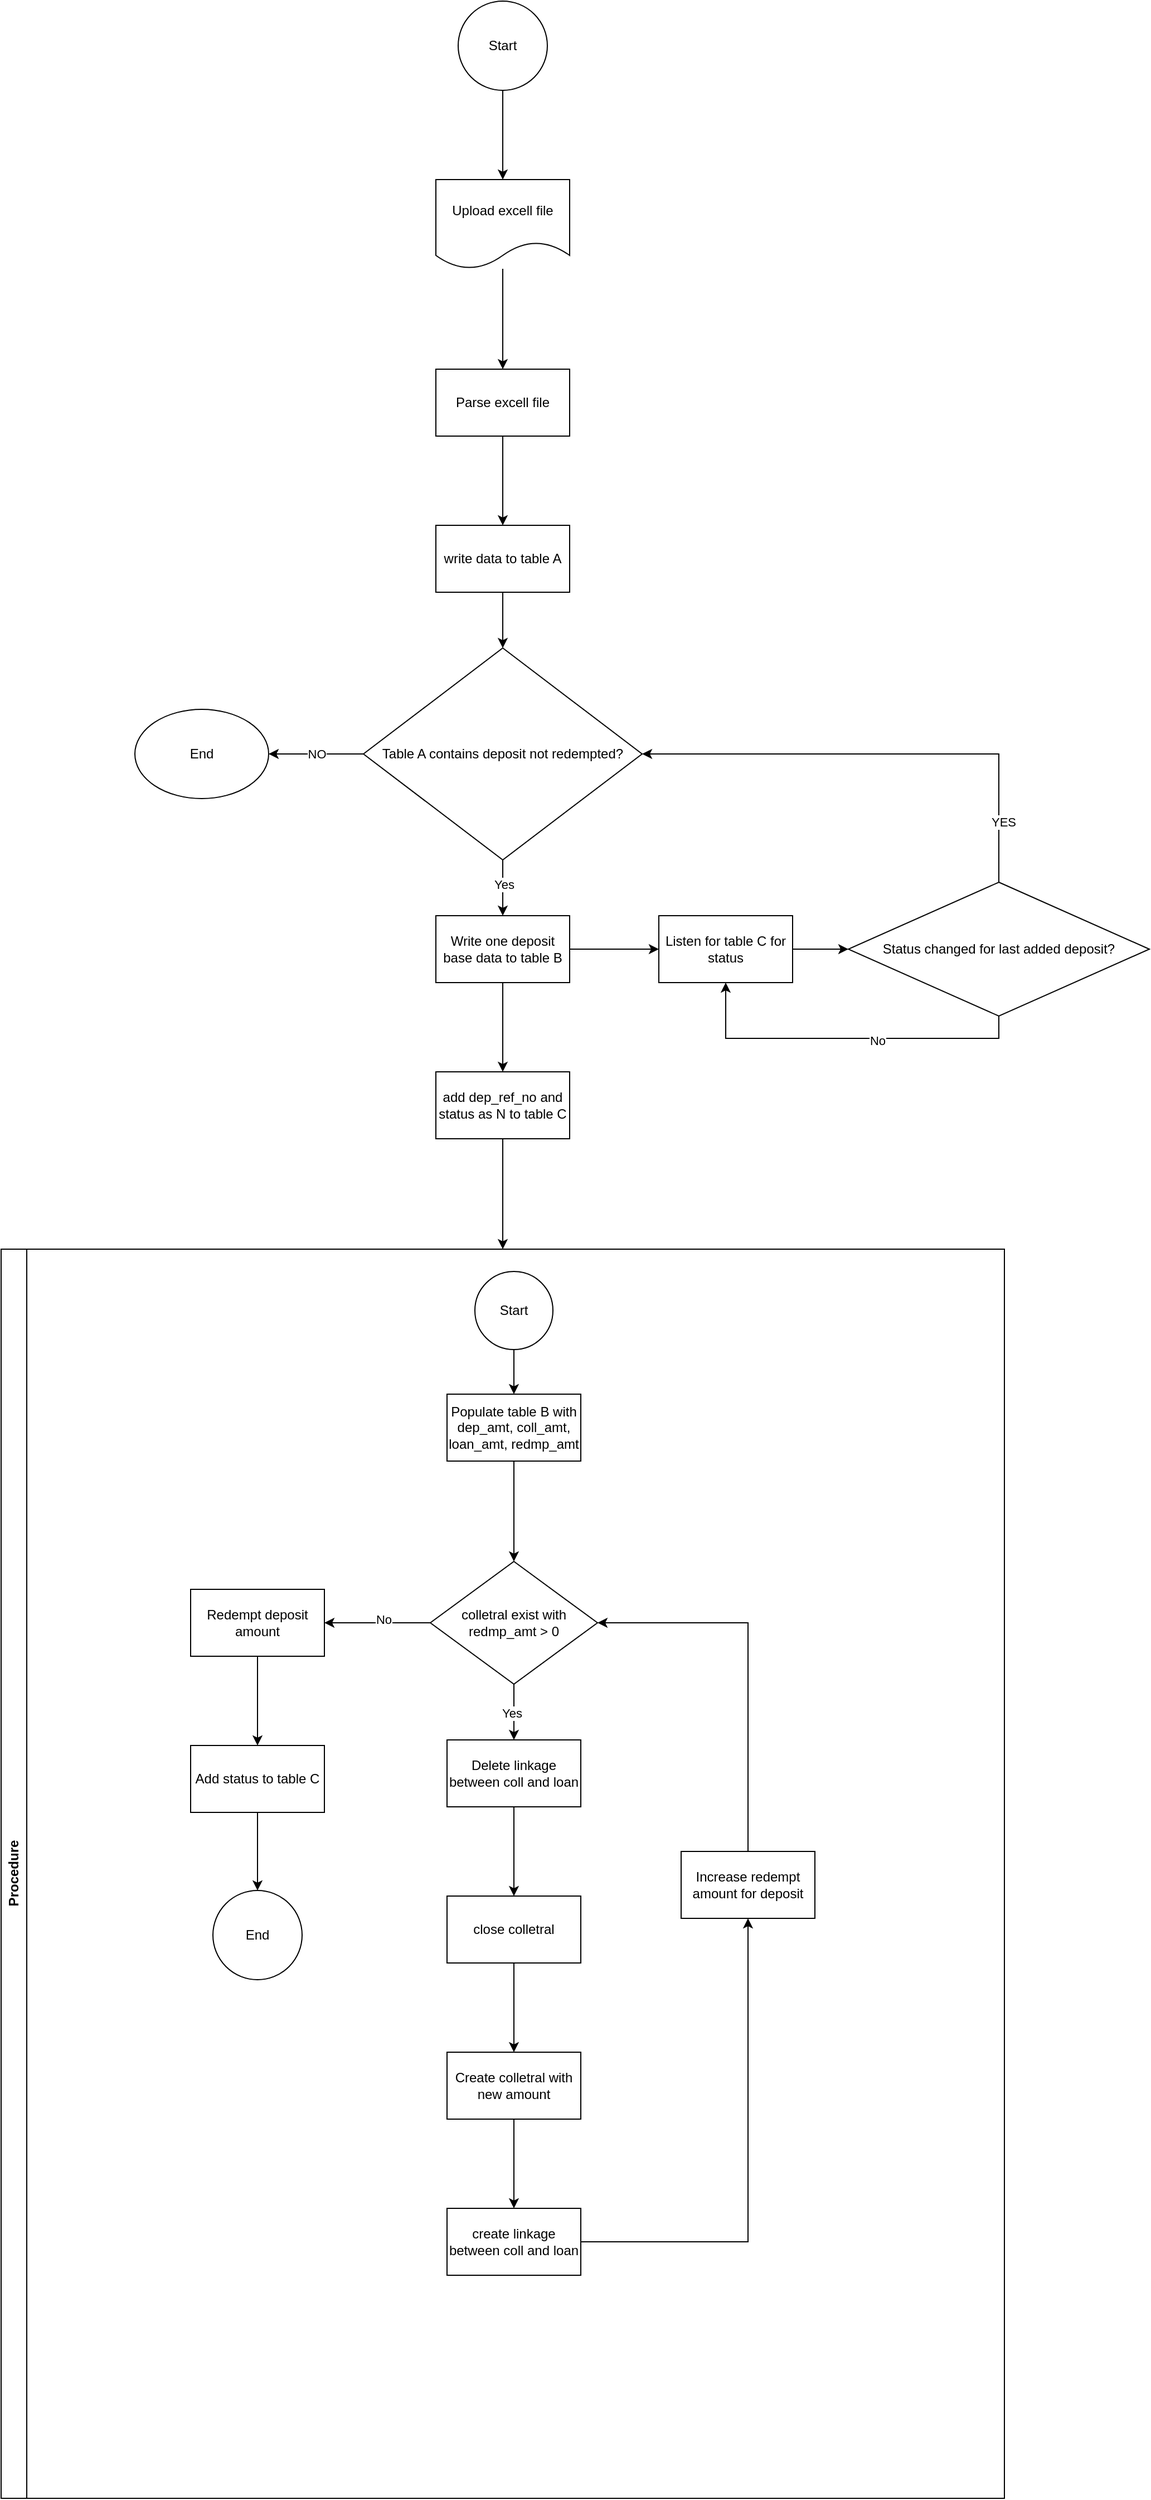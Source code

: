 <mxfile version="23.1.3" type="github">
  <diagram id="C5RBs43oDa-KdzZeNtuy" name="Page-1">
    <mxGraphModel dx="2154" dy="678" grid="1" gridSize="10" guides="1" tooltips="1" connect="1" arrows="1" fold="1" page="1" pageScale="1" pageWidth="827" pageHeight="1169" math="0" shadow="0">
      <root>
        <mxCell id="WIyWlLk6GJQsqaUBKTNV-0" />
        <mxCell id="WIyWlLk6GJQsqaUBKTNV-1" parent="WIyWlLk6GJQsqaUBKTNV-0" />
        <mxCell id="4Akdkflnh7Jsl9hj940S-2" value="" style="edgeStyle=orthogonalEdgeStyle;rounded=0;orthogonalLoop=1;jettySize=auto;html=1;" edge="1" parent="WIyWlLk6GJQsqaUBKTNV-1" source="4Akdkflnh7Jsl9hj940S-0" target="4Akdkflnh7Jsl9hj940S-1">
          <mxGeometry relative="1" as="geometry" />
        </mxCell>
        <mxCell id="4Akdkflnh7Jsl9hj940S-0" value="Start" style="ellipse;whiteSpace=wrap;html=1;aspect=fixed;" vertex="1" parent="WIyWlLk6GJQsqaUBKTNV-1">
          <mxGeometry x="350" y="50" width="80" height="80" as="geometry" />
        </mxCell>
        <mxCell id="4Akdkflnh7Jsl9hj940S-4" value="" style="edgeStyle=orthogonalEdgeStyle;rounded=0;orthogonalLoop=1;jettySize=auto;html=1;" edge="1" parent="WIyWlLk6GJQsqaUBKTNV-1" source="4Akdkflnh7Jsl9hj940S-1" target="4Akdkflnh7Jsl9hj940S-3">
          <mxGeometry relative="1" as="geometry" />
        </mxCell>
        <mxCell id="4Akdkflnh7Jsl9hj940S-1" value="Upload excell file" style="shape=document;whiteSpace=wrap;html=1;boundedLbl=1;" vertex="1" parent="WIyWlLk6GJQsqaUBKTNV-1">
          <mxGeometry x="330" y="210" width="120" height="80" as="geometry" />
        </mxCell>
        <mxCell id="4Akdkflnh7Jsl9hj940S-6" value="" style="edgeStyle=orthogonalEdgeStyle;rounded=0;orthogonalLoop=1;jettySize=auto;html=1;" edge="1" parent="WIyWlLk6GJQsqaUBKTNV-1" source="4Akdkflnh7Jsl9hj940S-3" target="4Akdkflnh7Jsl9hj940S-5">
          <mxGeometry relative="1" as="geometry" />
        </mxCell>
        <mxCell id="4Akdkflnh7Jsl9hj940S-3" value="Parse excell file" style="whiteSpace=wrap;html=1;" vertex="1" parent="WIyWlLk6GJQsqaUBKTNV-1">
          <mxGeometry x="330" y="380" width="120" height="60" as="geometry" />
        </mxCell>
        <mxCell id="4Akdkflnh7Jsl9hj940S-52" style="edgeStyle=orthogonalEdgeStyle;rounded=0;orthogonalLoop=1;jettySize=auto;html=1;" edge="1" parent="WIyWlLk6GJQsqaUBKTNV-1" source="4Akdkflnh7Jsl9hj940S-5" target="4Akdkflnh7Jsl9hj940S-47">
          <mxGeometry relative="1" as="geometry" />
        </mxCell>
        <mxCell id="4Akdkflnh7Jsl9hj940S-5" value="write data to table A" style="whiteSpace=wrap;html=1;" vertex="1" parent="WIyWlLk6GJQsqaUBKTNV-1">
          <mxGeometry x="330" y="520" width="120" height="60" as="geometry" />
        </mxCell>
        <mxCell id="4Akdkflnh7Jsl9hj940S-66" value="" style="edgeStyle=orthogonalEdgeStyle;rounded=0;orthogonalLoop=1;jettySize=auto;html=1;" edge="1" parent="WIyWlLk6GJQsqaUBKTNV-1" source="4Akdkflnh7Jsl9hj940S-7" target="4Akdkflnh7Jsl9hj940S-65">
          <mxGeometry relative="1" as="geometry" />
        </mxCell>
        <mxCell id="4Akdkflnh7Jsl9hj940S-77" value="" style="edgeStyle=orthogonalEdgeStyle;rounded=0;orthogonalLoop=1;jettySize=auto;html=1;" edge="1" parent="WIyWlLk6GJQsqaUBKTNV-1" source="4Akdkflnh7Jsl9hj940S-7" target="4Akdkflnh7Jsl9hj940S-76">
          <mxGeometry relative="1" as="geometry" />
        </mxCell>
        <mxCell id="4Akdkflnh7Jsl9hj940S-7" value="Write one deposit base data to table B" style="whiteSpace=wrap;html=1;" vertex="1" parent="WIyWlLk6GJQsqaUBKTNV-1">
          <mxGeometry x="330" y="870" width="120" height="60" as="geometry" />
        </mxCell>
        <mxCell id="4Akdkflnh7Jsl9hj940S-48" style="edgeStyle=orthogonalEdgeStyle;rounded=0;orthogonalLoop=1;jettySize=auto;html=1;" edge="1" parent="WIyWlLk6GJQsqaUBKTNV-1" source="4Akdkflnh7Jsl9hj940S-47" target="4Akdkflnh7Jsl9hj940S-7">
          <mxGeometry relative="1" as="geometry" />
        </mxCell>
        <mxCell id="4Akdkflnh7Jsl9hj940S-53" value="Yes" style="edgeLabel;html=1;align=center;verticalAlign=middle;resizable=0;points=[];" vertex="1" connectable="0" parent="4Akdkflnh7Jsl9hj940S-48">
          <mxGeometry x="-0.12" y="1" relative="1" as="geometry">
            <mxPoint as="offset" />
          </mxGeometry>
        </mxCell>
        <mxCell id="4Akdkflnh7Jsl9hj940S-72" value="NO" style="edgeStyle=orthogonalEdgeStyle;rounded=0;orthogonalLoop=1;jettySize=auto;html=1;entryX=1;entryY=0.5;entryDx=0;entryDy=0;" edge="1" parent="WIyWlLk6GJQsqaUBKTNV-1" source="4Akdkflnh7Jsl9hj940S-47" target="4Akdkflnh7Jsl9hj940S-56">
          <mxGeometry relative="1" as="geometry" />
        </mxCell>
        <mxCell id="4Akdkflnh7Jsl9hj940S-47" value="Table A contains deposit not redempted?" style="rhombus;whiteSpace=wrap;html=1;" vertex="1" parent="WIyWlLk6GJQsqaUBKTNV-1">
          <mxGeometry x="265" y="630" width="250" height="190" as="geometry" />
        </mxCell>
        <mxCell id="4Akdkflnh7Jsl9hj940S-56" value="End" style="ellipse;whiteSpace=wrap;html=1;" vertex="1" parent="WIyWlLk6GJQsqaUBKTNV-1">
          <mxGeometry x="60" y="685" width="120" height="80" as="geometry" />
        </mxCell>
        <mxCell id="4Akdkflnh7Jsl9hj940S-61" value="Procedure" style="swimlane;horizontal=0;whiteSpace=wrap;html=1;" vertex="1" parent="WIyWlLk6GJQsqaUBKTNV-1">
          <mxGeometry x="-60" y="1169" width="900" height="1120" as="geometry" />
        </mxCell>
        <mxCell id="4Akdkflnh7Jsl9hj940S-25" value="Populate table B with dep_amt, coll_amt, loan_amt, redmp_amt" style="whiteSpace=wrap;html=1;" vertex="1" parent="4Akdkflnh7Jsl9hj940S-61">
          <mxGeometry x="400" y="130" width="120" height="60" as="geometry" />
        </mxCell>
        <mxCell id="4Akdkflnh7Jsl9hj940S-27" value="colletral exist with redmp_amt &amp;gt; 0" style="rhombus;whiteSpace=wrap;html=1;" vertex="1" parent="4Akdkflnh7Jsl9hj940S-61">
          <mxGeometry x="385" y="280" width="150" height="110" as="geometry" />
        </mxCell>
        <mxCell id="4Akdkflnh7Jsl9hj940S-28" value="" style="edgeStyle=orthogonalEdgeStyle;rounded=0;orthogonalLoop=1;jettySize=auto;html=1;" edge="1" parent="4Akdkflnh7Jsl9hj940S-61" source="4Akdkflnh7Jsl9hj940S-25" target="4Akdkflnh7Jsl9hj940S-27">
          <mxGeometry relative="1" as="geometry" />
        </mxCell>
        <mxCell id="4Akdkflnh7Jsl9hj940S-29" value="Delete linkage between coll and loan" style="whiteSpace=wrap;html=1;" vertex="1" parent="4Akdkflnh7Jsl9hj940S-61">
          <mxGeometry x="400" y="440" width="120" height="60" as="geometry" />
        </mxCell>
        <mxCell id="4Akdkflnh7Jsl9hj940S-30" value="" style="edgeStyle=orthogonalEdgeStyle;rounded=0;orthogonalLoop=1;jettySize=auto;html=1;" edge="1" parent="4Akdkflnh7Jsl9hj940S-61" source="4Akdkflnh7Jsl9hj940S-27" target="4Akdkflnh7Jsl9hj940S-29">
          <mxGeometry relative="1" as="geometry" />
        </mxCell>
        <mxCell id="4Akdkflnh7Jsl9hj940S-50" value="Yes" style="edgeLabel;html=1;align=center;verticalAlign=middle;resizable=0;points=[];" vertex="1" connectable="0" parent="4Akdkflnh7Jsl9hj940S-30">
          <mxGeometry x="0.013" y="-2" relative="1" as="geometry">
            <mxPoint as="offset" />
          </mxGeometry>
        </mxCell>
        <mxCell id="4Akdkflnh7Jsl9hj940S-31" value="close colletral" style="whiteSpace=wrap;html=1;" vertex="1" parent="4Akdkflnh7Jsl9hj940S-61">
          <mxGeometry x="400" y="580" width="120" height="60" as="geometry" />
        </mxCell>
        <mxCell id="4Akdkflnh7Jsl9hj940S-32" value="" style="edgeStyle=orthogonalEdgeStyle;rounded=0;orthogonalLoop=1;jettySize=auto;html=1;" edge="1" parent="4Akdkflnh7Jsl9hj940S-61" source="4Akdkflnh7Jsl9hj940S-29" target="4Akdkflnh7Jsl9hj940S-31">
          <mxGeometry relative="1" as="geometry" />
        </mxCell>
        <mxCell id="4Akdkflnh7Jsl9hj940S-33" value="Create colletral with new amount" style="whiteSpace=wrap;html=1;" vertex="1" parent="4Akdkflnh7Jsl9hj940S-61">
          <mxGeometry x="400" y="720" width="120" height="60" as="geometry" />
        </mxCell>
        <mxCell id="4Akdkflnh7Jsl9hj940S-34" value="" style="edgeStyle=orthogonalEdgeStyle;rounded=0;orthogonalLoop=1;jettySize=auto;html=1;" edge="1" parent="4Akdkflnh7Jsl9hj940S-61" source="4Akdkflnh7Jsl9hj940S-31" target="4Akdkflnh7Jsl9hj940S-33">
          <mxGeometry relative="1" as="geometry" />
        </mxCell>
        <mxCell id="4Akdkflnh7Jsl9hj940S-35" value="create linkage between coll and loan" style="whiteSpace=wrap;html=1;" vertex="1" parent="4Akdkflnh7Jsl9hj940S-61">
          <mxGeometry x="400" y="860" width="120" height="60" as="geometry" />
        </mxCell>
        <mxCell id="4Akdkflnh7Jsl9hj940S-36" value="" style="edgeStyle=orthogonalEdgeStyle;rounded=0;orthogonalLoop=1;jettySize=auto;html=1;" edge="1" parent="4Akdkflnh7Jsl9hj940S-61" source="4Akdkflnh7Jsl9hj940S-33" target="4Akdkflnh7Jsl9hj940S-35">
          <mxGeometry relative="1" as="geometry" />
        </mxCell>
        <mxCell id="4Akdkflnh7Jsl9hj940S-39" style="edgeStyle=orthogonalEdgeStyle;rounded=0;orthogonalLoop=1;jettySize=auto;html=1;entryX=1;entryY=0.5;entryDx=0;entryDy=0;" edge="1" parent="4Akdkflnh7Jsl9hj940S-61" source="4Akdkflnh7Jsl9hj940S-38" target="4Akdkflnh7Jsl9hj940S-27">
          <mxGeometry relative="1" as="geometry">
            <Array as="points">
              <mxPoint x="670" y="335" />
            </Array>
          </mxGeometry>
        </mxCell>
        <mxCell id="4Akdkflnh7Jsl9hj940S-38" value="Increase redempt amount for deposit" style="rounded=0;whiteSpace=wrap;html=1;" vertex="1" parent="4Akdkflnh7Jsl9hj940S-61">
          <mxGeometry x="610" y="540" width="120" height="60" as="geometry" />
        </mxCell>
        <mxCell id="4Akdkflnh7Jsl9hj940S-40" style="edgeStyle=orthogonalEdgeStyle;rounded=0;orthogonalLoop=1;jettySize=auto;html=1;entryX=0.5;entryY=1;entryDx=0;entryDy=0;" edge="1" parent="4Akdkflnh7Jsl9hj940S-61" source="4Akdkflnh7Jsl9hj940S-35" target="4Akdkflnh7Jsl9hj940S-38">
          <mxGeometry relative="1" as="geometry" />
        </mxCell>
        <mxCell id="4Akdkflnh7Jsl9hj940S-41" value="Redempt deposit &lt;br&gt;amount&lt;br&gt;" style="whiteSpace=wrap;html=1;" vertex="1" parent="4Akdkflnh7Jsl9hj940S-61">
          <mxGeometry x="170" y="305" width="120" height="60" as="geometry" />
        </mxCell>
        <mxCell id="4Akdkflnh7Jsl9hj940S-42" value="" style="edgeStyle=orthogonalEdgeStyle;rounded=0;orthogonalLoop=1;jettySize=auto;html=1;" edge="1" parent="4Akdkflnh7Jsl9hj940S-61" source="4Akdkflnh7Jsl9hj940S-27" target="4Akdkflnh7Jsl9hj940S-41">
          <mxGeometry relative="1" as="geometry" />
        </mxCell>
        <mxCell id="4Akdkflnh7Jsl9hj940S-51" value="No" style="edgeLabel;html=1;align=center;verticalAlign=middle;resizable=0;points=[];" vertex="1" connectable="0" parent="4Akdkflnh7Jsl9hj940S-42">
          <mxGeometry x="-0.111" y="-3" relative="1" as="geometry">
            <mxPoint as="offset" />
          </mxGeometry>
        </mxCell>
        <mxCell id="4Akdkflnh7Jsl9hj940S-43" value="Add status to table C" style="whiteSpace=wrap;html=1;" vertex="1" parent="4Akdkflnh7Jsl9hj940S-61">
          <mxGeometry x="170" y="445" width="120" height="60" as="geometry" />
        </mxCell>
        <mxCell id="4Akdkflnh7Jsl9hj940S-44" value="" style="edgeStyle=orthogonalEdgeStyle;rounded=0;orthogonalLoop=1;jettySize=auto;html=1;" edge="1" parent="4Akdkflnh7Jsl9hj940S-61" source="4Akdkflnh7Jsl9hj940S-41" target="4Akdkflnh7Jsl9hj940S-43">
          <mxGeometry relative="1" as="geometry" />
        </mxCell>
        <mxCell id="4Akdkflnh7Jsl9hj940S-45" value="End" style="ellipse;whiteSpace=wrap;html=1;" vertex="1" parent="4Akdkflnh7Jsl9hj940S-61">
          <mxGeometry x="190" y="575" width="80" height="80" as="geometry" />
        </mxCell>
        <mxCell id="4Akdkflnh7Jsl9hj940S-46" value="" style="edgeStyle=orthogonalEdgeStyle;rounded=0;orthogonalLoop=1;jettySize=auto;html=1;" edge="1" parent="4Akdkflnh7Jsl9hj940S-61" source="4Akdkflnh7Jsl9hj940S-43" target="4Akdkflnh7Jsl9hj940S-45">
          <mxGeometry relative="1" as="geometry" />
        </mxCell>
        <mxCell id="4Akdkflnh7Jsl9hj940S-63" style="edgeStyle=orthogonalEdgeStyle;rounded=0;orthogonalLoop=1;jettySize=auto;html=1;" edge="1" parent="4Akdkflnh7Jsl9hj940S-61" source="4Akdkflnh7Jsl9hj940S-62" target="4Akdkflnh7Jsl9hj940S-25">
          <mxGeometry relative="1" as="geometry" />
        </mxCell>
        <mxCell id="4Akdkflnh7Jsl9hj940S-62" value="Start" style="ellipse;whiteSpace=wrap;html=1;aspect=fixed;" vertex="1" parent="4Akdkflnh7Jsl9hj940S-61">
          <mxGeometry x="425" y="20" width="70" height="70" as="geometry" />
        </mxCell>
        <mxCell id="4Akdkflnh7Jsl9hj940S-70" value="" style="edgeStyle=orthogonalEdgeStyle;rounded=0;orthogonalLoop=1;jettySize=auto;html=1;" edge="1" parent="WIyWlLk6GJQsqaUBKTNV-1" source="4Akdkflnh7Jsl9hj940S-65" target="4Akdkflnh7Jsl9hj940S-69">
          <mxGeometry relative="1" as="geometry" />
        </mxCell>
        <mxCell id="4Akdkflnh7Jsl9hj940S-65" value="Listen for table C for status" style="whiteSpace=wrap;html=1;" vertex="1" parent="WIyWlLk6GJQsqaUBKTNV-1">
          <mxGeometry x="530" y="870" width="120" height="60" as="geometry" />
        </mxCell>
        <mxCell id="4Akdkflnh7Jsl9hj940S-71" style="edgeStyle=orthogonalEdgeStyle;rounded=0;orthogonalLoop=1;jettySize=auto;html=1;entryX=1;entryY=0.5;entryDx=0;entryDy=0;" edge="1" parent="WIyWlLk6GJQsqaUBKTNV-1" source="4Akdkflnh7Jsl9hj940S-69" target="4Akdkflnh7Jsl9hj940S-47">
          <mxGeometry relative="1" as="geometry">
            <Array as="points">
              <mxPoint x="835" y="725" />
            </Array>
          </mxGeometry>
        </mxCell>
        <mxCell id="4Akdkflnh7Jsl9hj940S-73" value="YES" style="edgeLabel;html=1;align=center;verticalAlign=middle;resizable=0;points=[];" vertex="1" connectable="0" parent="4Akdkflnh7Jsl9hj940S-71">
          <mxGeometry x="-0.752" y="-4" relative="1" as="geometry">
            <mxPoint as="offset" />
          </mxGeometry>
        </mxCell>
        <mxCell id="4Akdkflnh7Jsl9hj940S-74" style="edgeStyle=orthogonalEdgeStyle;rounded=0;orthogonalLoop=1;jettySize=auto;html=1;entryX=0.5;entryY=1;entryDx=0;entryDy=0;" edge="1" parent="WIyWlLk6GJQsqaUBKTNV-1" source="4Akdkflnh7Jsl9hj940S-69" target="4Akdkflnh7Jsl9hj940S-65">
          <mxGeometry relative="1" as="geometry">
            <Array as="points">
              <mxPoint x="835" y="980" />
              <mxPoint x="590" y="980" />
            </Array>
          </mxGeometry>
        </mxCell>
        <mxCell id="4Akdkflnh7Jsl9hj940S-75" value="No" style="edgeLabel;html=1;align=center;verticalAlign=middle;resizable=0;points=[];" vertex="1" connectable="0" parent="4Akdkflnh7Jsl9hj940S-74">
          <mxGeometry x="-0.178" y="2" relative="1" as="geometry">
            <mxPoint as="offset" />
          </mxGeometry>
        </mxCell>
        <mxCell id="4Akdkflnh7Jsl9hj940S-69" value="Status changed for last added deposit?" style="rhombus;whiteSpace=wrap;html=1;" vertex="1" parent="WIyWlLk6GJQsqaUBKTNV-1">
          <mxGeometry x="700" y="840" width="270" height="120" as="geometry" />
        </mxCell>
        <mxCell id="4Akdkflnh7Jsl9hj940S-78" style="edgeStyle=orthogonalEdgeStyle;rounded=0;orthogonalLoop=1;jettySize=auto;html=1;entryX=0.5;entryY=0;entryDx=0;entryDy=0;" edge="1" parent="WIyWlLk6GJQsqaUBKTNV-1" source="4Akdkflnh7Jsl9hj940S-76" target="4Akdkflnh7Jsl9hj940S-61">
          <mxGeometry relative="1" as="geometry" />
        </mxCell>
        <mxCell id="4Akdkflnh7Jsl9hj940S-76" value="add dep_ref_no and status as N to table C" style="whiteSpace=wrap;html=1;" vertex="1" parent="WIyWlLk6GJQsqaUBKTNV-1">
          <mxGeometry x="330" y="1010" width="120" height="60" as="geometry" />
        </mxCell>
      </root>
    </mxGraphModel>
  </diagram>
</mxfile>
